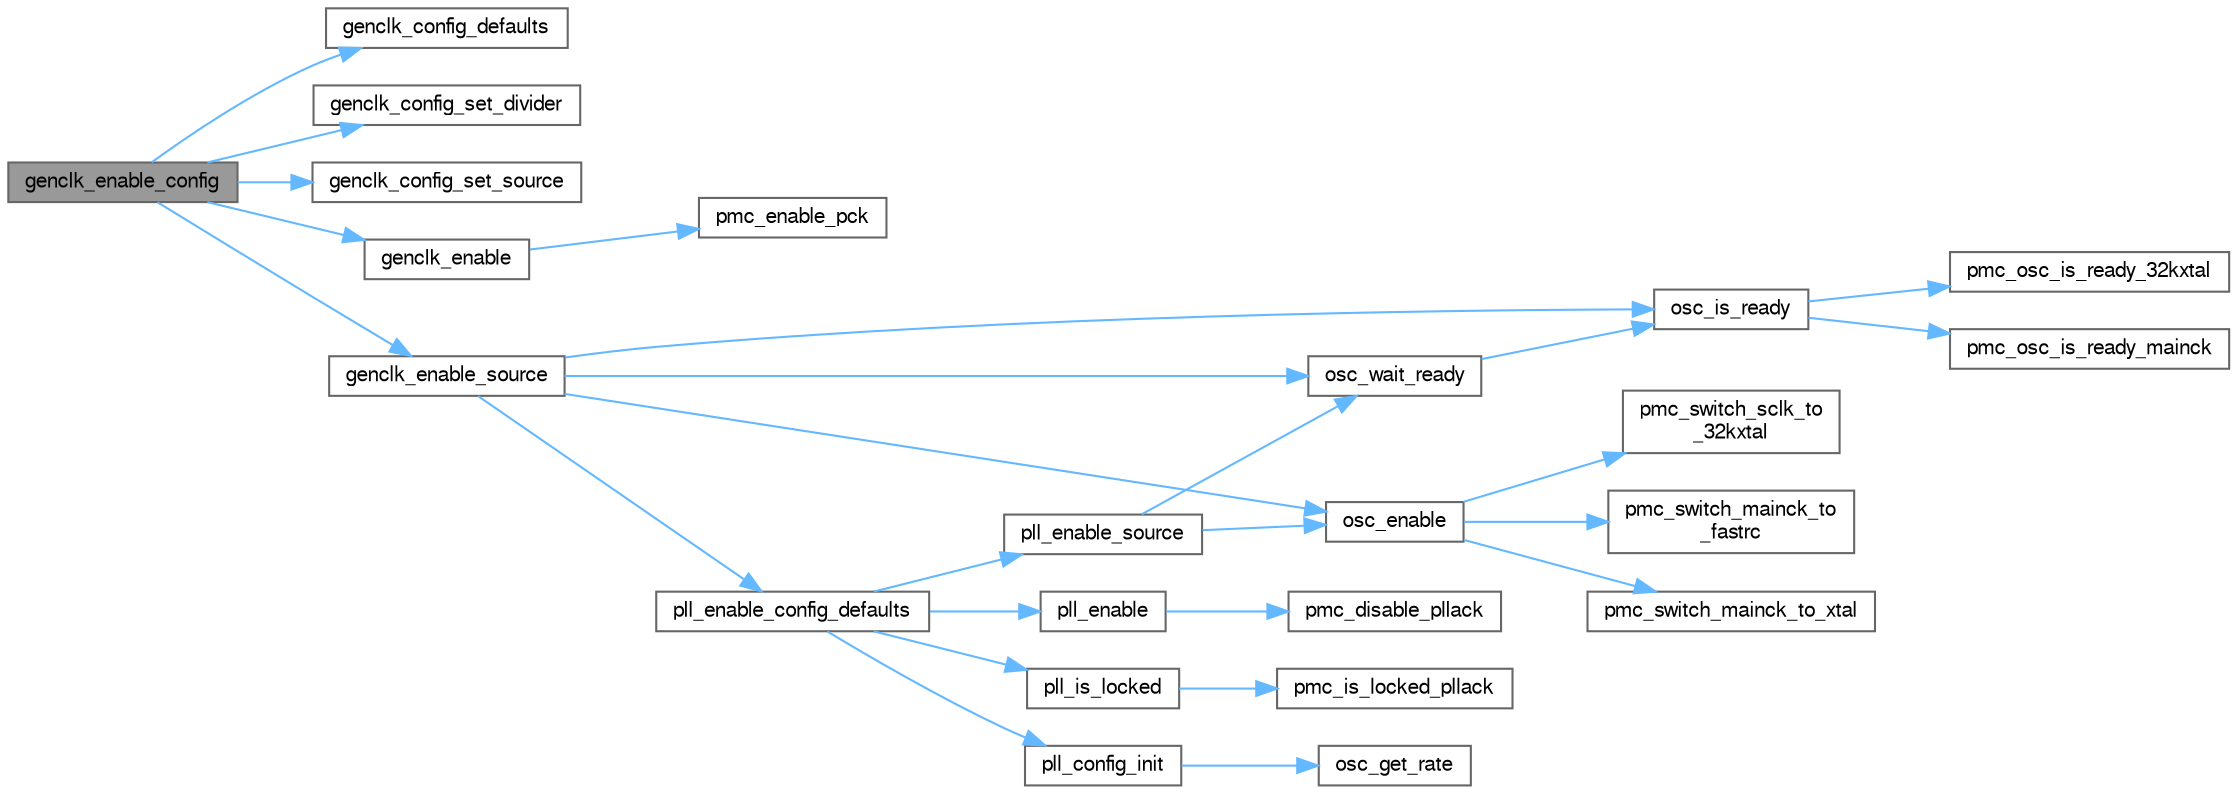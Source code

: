 digraph "genclk_enable_config"
{
 // LATEX_PDF_SIZE
  bgcolor="transparent";
  edge [fontname=FreeSans,fontsize=10,labelfontname=FreeSans,labelfontsize=10];
  node [fontname=FreeSans,fontsize=10,shape=box,height=0.2,width=0.4];
  rankdir="LR";
  Node1 [label="genclk_enable_config",height=0.2,width=0.4,color="gray40", fillcolor="grey60", style="filled", fontcolor="black",tooltip="Enable the configuration defined by src and divider for the generic clock identified by id."];
  Node1 -> Node2 [color="steelblue1",style="solid"];
  Node2 [label="genclk_config_defaults",height=0.2,width=0.4,color="grey40", fillcolor="white", style="filled",URL="$group__genclk__group.html#ga266d1d9af46db320b74f015891fc350d",tooltip=" "];
  Node1 -> Node3 [color="steelblue1",style="solid"];
  Node3 [label="genclk_config_set_divider",height=0.2,width=0.4,color="grey40", fillcolor="white", style="filled",URL="$group__genclk__group.html#gaba61f860039d940d4f57733f4d897d0a",tooltip=" "];
  Node1 -> Node4 [color="steelblue1",style="solid"];
  Node4 [label="genclk_config_set_source",height=0.2,width=0.4,color="grey40", fillcolor="white", style="filled",URL="$group__genclk__group.html#gaff2e8e66761e3bba09411d863afbcc50",tooltip="Select a new source clock src in configuration cfg."];
  Node1 -> Node5 [color="steelblue1",style="solid"];
  Node5 [label="genclk_enable",height=0.2,width=0.4,color="grey40", fillcolor="white", style="filled",URL="$group__genclk__group.html#ga0a7af63a4442cae9ef9907778c7c5d9d",tooltip=" "];
  Node5 -> Node6 [color="steelblue1",style="solid"];
  Node6 [label="pmc_enable_pck",height=0.2,width=0.4,color="grey40", fillcolor="white", style="filled",URL="$group__sam__drivers__pmc__group.html#ga1c092ebde01d9748165bf3f556d82a57",tooltip="Enable the specified programmable clock."];
  Node1 -> Node7 [color="steelblue1",style="solid"];
  Node7 [label="genclk_enable_source",height=0.2,width=0.4,color="grey40", fillcolor="white", style="filled",URL="$group__genclk__group.html#gab3fb066ffd9812df1915794fc27216fb",tooltip="Enable the source clock src used by a generic clock."];
  Node7 -> Node8 [color="steelblue1",style="solid"];
  Node8 [label="osc_enable",height=0.2,width=0.4,color="grey40", fillcolor="white", style="filled",URL="$group__osc__group.html#ga13db594de6701e5e235a88597e348e3a",tooltip=" "];
  Node8 -> Node9 [color="steelblue1",style="solid"];
  Node9 [label="pmc_switch_mainck_to\l_fastrc",height=0.2,width=0.4,color="grey40", fillcolor="white", style="filled",URL="$group__sam__drivers__pmc__group.html#ga99fe80ceb242a783b01fa3e68d75f4e6",tooltip="Switch main clock source selection to internal fast RC."];
  Node8 -> Node10 [color="steelblue1",style="solid"];
  Node10 [label="pmc_switch_mainck_to_xtal",height=0.2,width=0.4,color="grey40", fillcolor="white", style="filled",URL="$group__sam__drivers__pmc__group.html#ga14a6910f902d5838ac1efdb29d933c45",tooltip="Switch main clock source selection to external Xtal/Bypass."];
  Node8 -> Node11 [color="steelblue1",style="solid"];
  Node11 [label="pmc_switch_sclk_to\l_32kxtal",height=0.2,width=0.4,color="grey40", fillcolor="white", style="filled",URL="$group__sam__drivers__pmc__group.html#gaf0bfe7345422ac59a95b4df85ed5c140",tooltip="Switch slow clock source selection to external 32k (Xtal or Bypass)."];
  Node7 -> Node12 [color="steelblue1",style="solid"];
  Node12 [label="osc_is_ready",height=0.2,width=0.4,color="grey40", fillcolor="white", style="filled",URL="$group__osc__group.html#ga7a75970ad367896e32f9c44d75329cfc",tooltip=" "];
  Node12 -> Node13 [color="steelblue1",style="solid"];
  Node13 [label="pmc_osc_is_ready_32kxtal",height=0.2,width=0.4,color="grey40", fillcolor="white", style="filled",URL="$group__sam__drivers__pmc__group.html#ga62611f411b9ab2ad6d2f00f3a6386b40",tooltip="Check if the external 32k Xtal is ready."];
  Node12 -> Node14 [color="steelblue1",style="solid"];
  Node14 [label="pmc_osc_is_ready_mainck",height=0.2,width=0.4,color="grey40", fillcolor="white", style="filled",URL="$group__sam__drivers__pmc__group.html#ga44895850facd3429788967b68105d4fc",tooltip="Check if the MAINCK is ready."];
  Node7 -> Node15 [color="steelblue1",style="solid"];
  Node15 [label="osc_wait_ready",height=0.2,width=0.4,color="grey40", fillcolor="white", style="filled",URL="$group__osc__group.html#gace890435e962b82472d3f918ea7b4c52",tooltip="Wait until the oscillator identified by id is ready."];
  Node15 -> Node12 [color="steelblue1",style="solid"];
  Node7 -> Node16 [color="steelblue1",style="solid"];
  Node16 [label="pll_enable_config_defaults",height=0.2,width=0.4,color="grey40", fillcolor="white", style="filled",URL="$group__pll__group.html#ga6d2b476e97cb089063cb947f9337e647",tooltip="Enable the pll with the default configuration."];
  Node16 -> Node17 [color="steelblue1",style="solid"];
  Node17 [label="pll_config_init",height=0.2,width=0.4,color="grey40", fillcolor="white", style="filled",URL="$group__pll__group.html#ga084e2aa7e13f6de6b87cb9722a24a9dd",tooltip=" "];
  Node17 -> Node18 [color="steelblue1",style="solid"];
  Node18 [label="osc_get_rate",height=0.2,width=0.4,color="grey40", fillcolor="white", style="filled",URL="$group__osc__group.html#ga0bef482bf6349d0d118db2a3626aa828",tooltip=" "];
  Node16 -> Node19 [color="steelblue1",style="solid"];
  Node19 [label="pll_enable",height=0.2,width=0.4,color="grey40", fillcolor="white", style="filled",URL="$group__pll__group.html#gac963cb7ae2da65162dc3955129ff846c",tooltip=" "];
  Node19 -> Node20 [color="steelblue1",style="solid"];
  Node20 [label="pmc_disable_pllack",height=0.2,width=0.4,color="grey40", fillcolor="white", style="filled",URL="$group__sam__drivers__pmc__group.html#ga900acad46d606030709e13d0ad5cd524",tooltip="Disable PLLA clock."];
  Node16 -> Node21 [color="steelblue1",style="solid"];
  Node21 [label="pll_enable_source",height=0.2,width=0.4,color="grey40", fillcolor="white", style="filled",URL="$group__pll__group.html#gaf4808844971419dcc305ad41a2104d0a",tooltip="Enable the source of the pll."];
  Node21 -> Node8 [color="steelblue1",style="solid"];
  Node21 -> Node15 [color="steelblue1",style="solid"];
  Node16 -> Node22 [color="steelblue1",style="solid"];
  Node22 [label="pll_is_locked",height=0.2,width=0.4,color="grey40", fillcolor="white", style="filled",URL="$group__pll__group.html#ga3d87845545ede586b91f8427f5594685",tooltip=" "];
  Node22 -> Node23 [color="steelblue1",style="solid"];
  Node23 [label="pmc_is_locked_pllack",height=0.2,width=0.4,color="grey40", fillcolor="white", style="filled",URL="$group__sam__drivers__pmc__group.html#ga6464976854ab9c8c9b4967a79cd99ba8",tooltip="Is PLLA locked?"];
}

